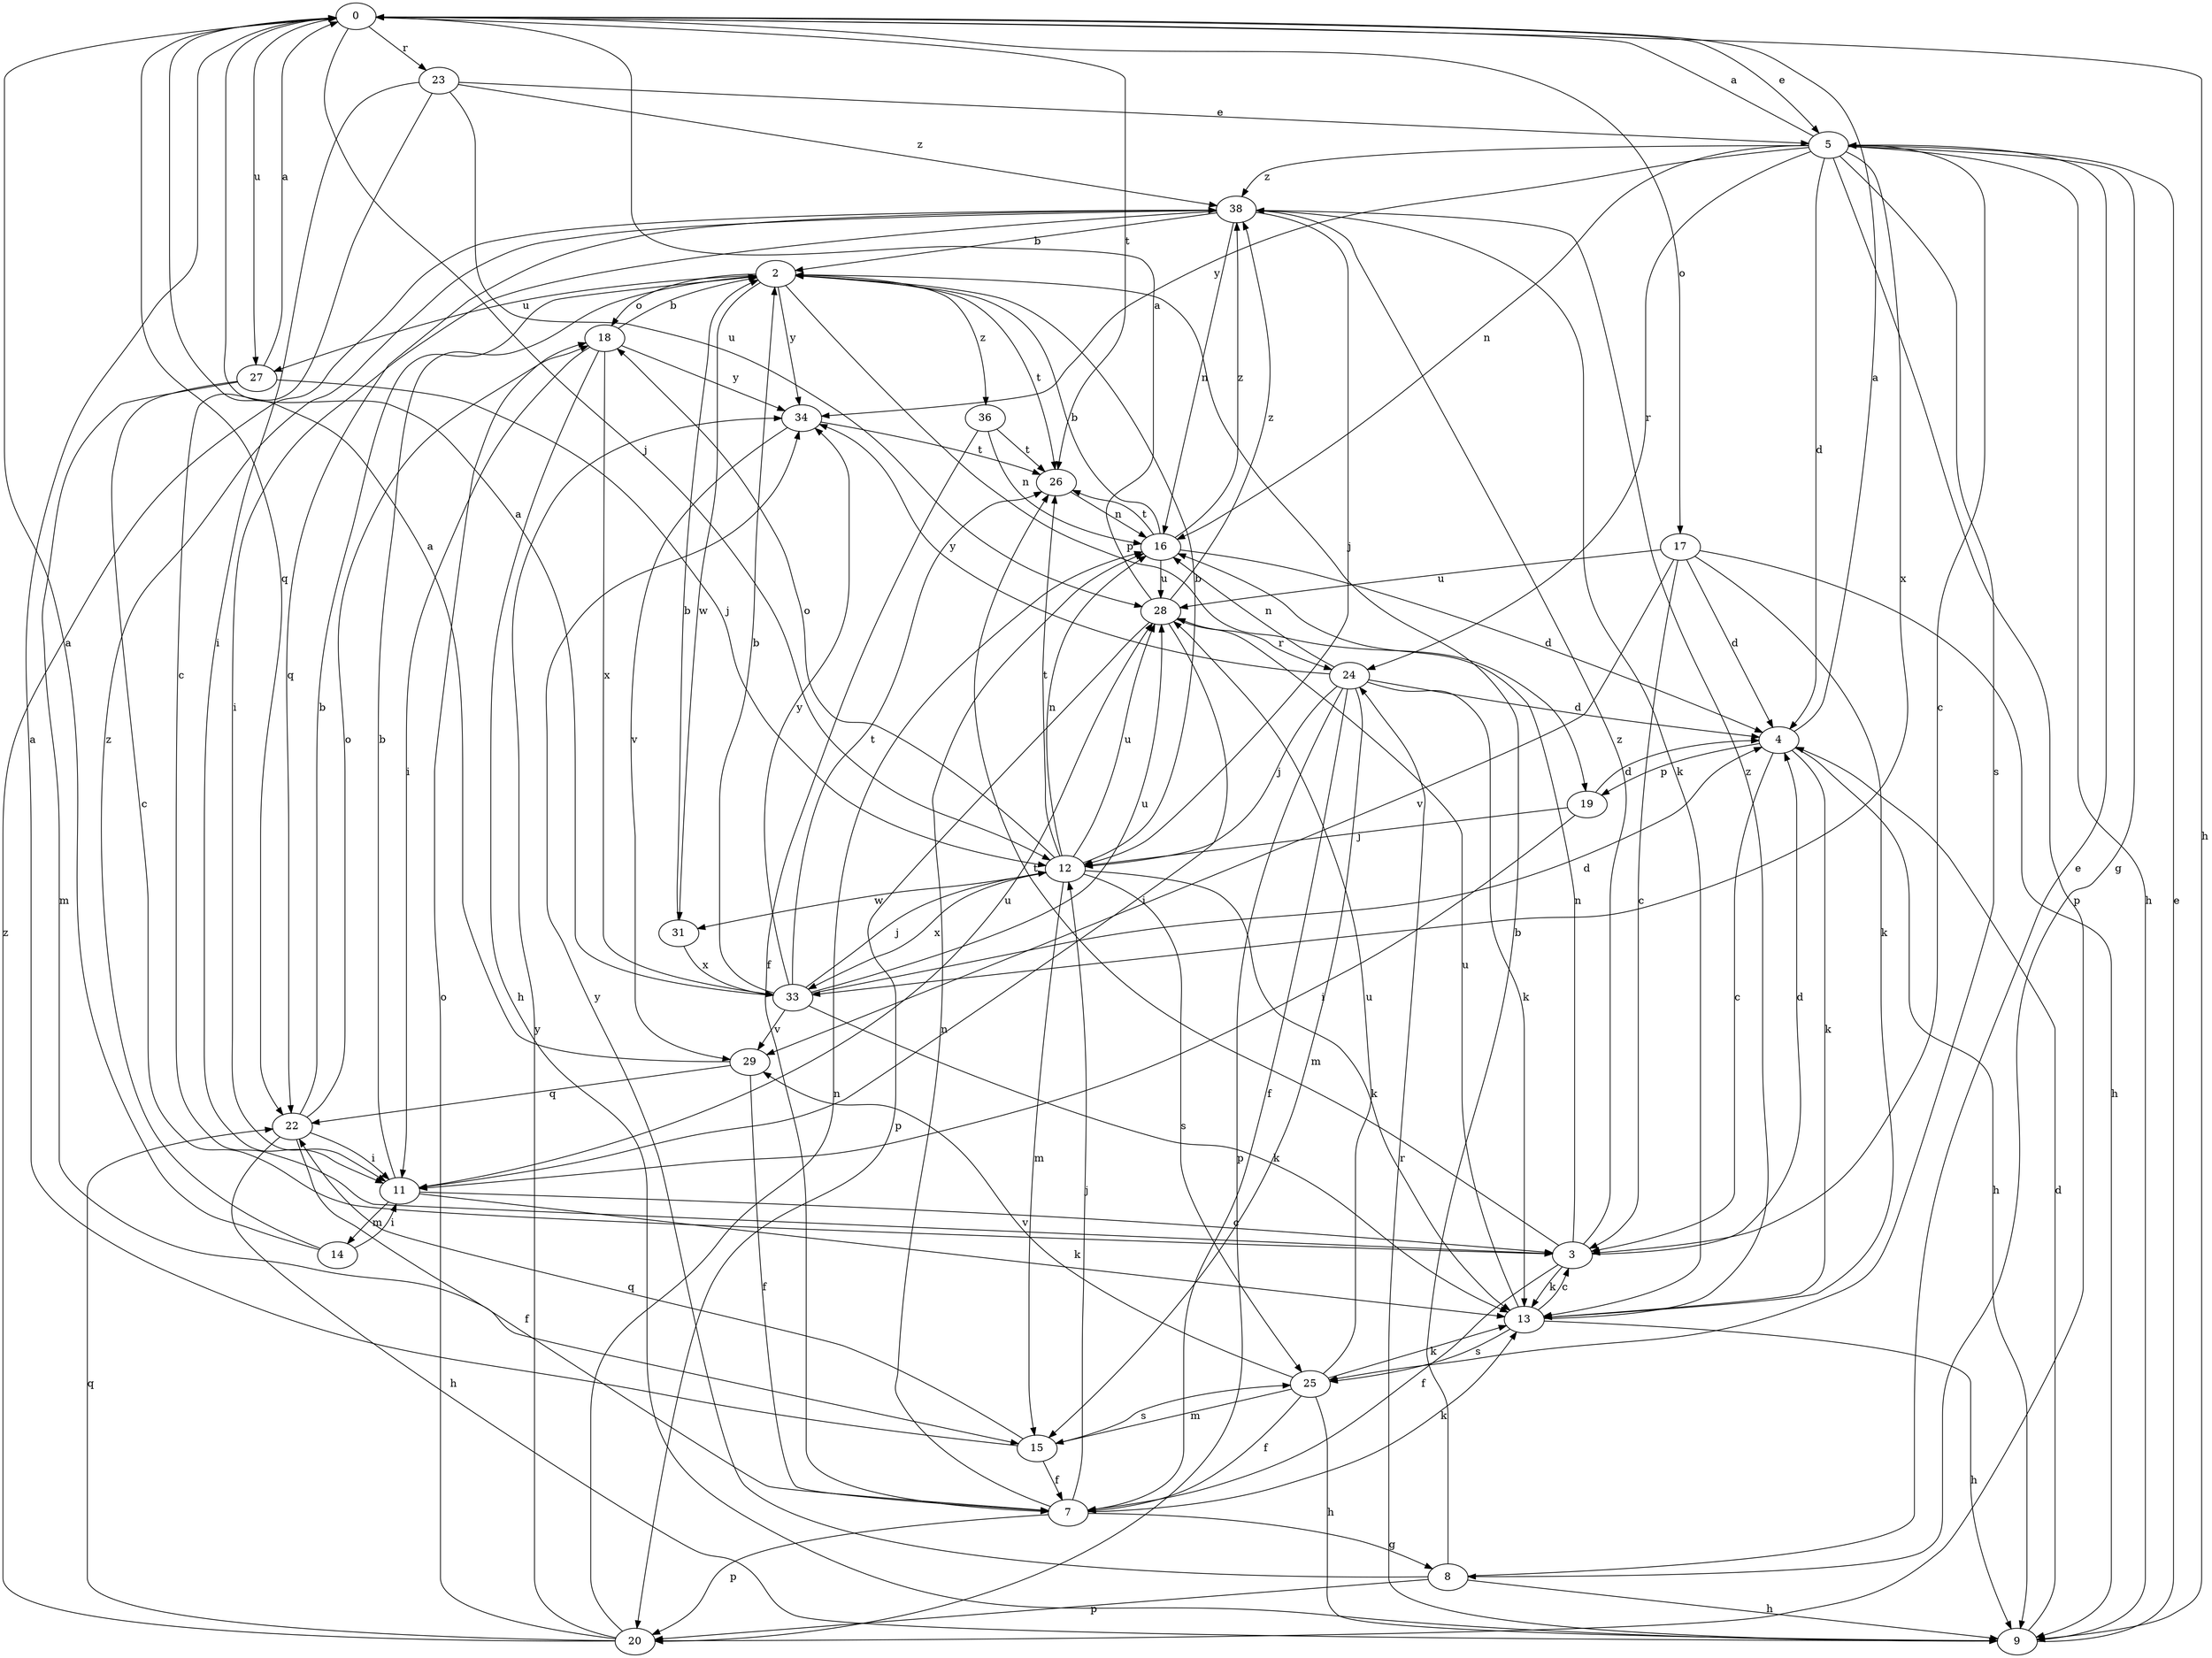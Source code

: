 strict digraph  {
0;
2;
3;
4;
5;
7;
8;
9;
11;
12;
13;
14;
15;
16;
17;
18;
19;
20;
22;
23;
24;
25;
26;
27;
28;
29;
31;
33;
34;
36;
38;
0 -> 5  [label=e];
0 -> 9  [label=h];
0 -> 12  [label=j];
0 -> 17  [label=o];
0 -> 22  [label=q];
0 -> 23  [label=r];
0 -> 26  [label=t];
0 -> 27  [label=u];
2 -> 18  [label=o];
2 -> 19  [label=p];
2 -> 26  [label=t];
2 -> 27  [label=u];
2 -> 31  [label=w];
2 -> 34  [label=y];
2 -> 36  [label=z];
3 -> 4  [label=d];
3 -> 7  [label=f];
3 -> 13  [label=k];
3 -> 16  [label=n];
3 -> 26  [label=t];
3 -> 38  [label=z];
4 -> 0  [label=a];
4 -> 3  [label=c];
4 -> 9  [label=h];
4 -> 13  [label=k];
4 -> 19  [label=p];
5 -> 0  [label=a];
5 -> 3  [label=c];
5 -> 4  [label=d];
5 -> 8  [label=g];
5 -> 9  [label=h];
5 -> 16  [label=n];
5 -> 20  [label=p];
5 -> 24  [label=r];
5 -> 25  [label=s];
5 -> 33  [label=x];
5 -> 34  [label=y];
5 -> 38  [label=z];
7 -> 8  [label=g];
7 -> 12  [label=j];
7 -> 13  [label=k];
7 -> 16  [label=n];
7 -> 20  [label=p];
8 -> 2  [label=b];
8 -> 5  [label=e];
8 -> 9  [label=h];
8 -> 20  [label=p];
8 -> 34  [label=y];
9 -> 4  [label=d];
9 -> 5  [label=e];
9 -> 24  [label=r];
11 -> 2  [label=b];
11 -> 3  [label=c];
11 -> 13  [label=k];
11 -> 14  [label=m];
11 -> 28  [label=u];
12 -> 2  [label=b];
12 -> 13  [label=k];
12 -> 15  [label=m];
12 -> 16  [label=n];
12 -> 18  [label=o];
12 -> 25  [label=s];
12 -> 26  [label=t];
12 -> 28  [label=u];
12 -> 31  [label=w];
12 -> 33  [label=x];
13 -> 3  [label=c];
13 -> 9  [label=h];
13 -> 25  [label=s];
13 -> 28  [label=u];
13 -> 38  [label=z];
14 -> 0  [label=a];
14 -> 11  [label=i];
14 -> 38  [label=z];
15 -> 0  [label=a];
15 -> 7  [label=f];
15 -> 22  [label=q];
15 -> 25  [label=s];
16 -> 2  [label=b];
16 -> 4  [label=d];
16 -> 26  [label=t];
16 -> 28  [label=u];
16 -> 38  [label=z];
17 -> 3  [label=c];
17 -> 4  [label=d];
17 -> 9  [label=h];
17 -> 13  [label=k];
17 -> 28  [label=u];
17 -> 29  [label=v];
18 -> 2  [label=b];
18 -> 9  [label=h];
18 -> 11  [label=i];
18 -> 33  [label=x];
18 -> 34  [label=y];
19 -> 4  [label=d];
19 -> 11  [label=i];
19 -> 12  [label=j];
20 -> 16  [label=n];
20 -> 18  [label=o];
20 -> 22  [label=q];
20 -> 34  [label=y];
20 -> 38  [label=z];
22 -> 2  [label=b];
22 -> 7  [label=f];
22 -> 9  [label=h];
22 -> 11  [label=i];
22 -> 18  [label=o];
23 -> 3  [label=c];
23 -> 5  [label=e];
23 -> 11  [label=i];
23 -> 28  [label=u];
23 -> 38  [label=z];
24 -> 4  [label=d];
24 -> 7  [label=f];
24 -> 12  [label=j];
24 -> 13  [label=k];
24 -> 15  [label=m];
24 -> 16  [label=n];
24 -> 20  [label=p];
24 -> 34  [label=y];
25 -> 7  [label=f];
25 -> 9  [label=h];
25 -> 13  [label=k];
25 -> 15  [label=m];
25 -> 28  [label=u];
25 -> 29  [label=v];
26 -> 16  [label=n];
27 -> 0  [label=a];
27 -> 3  [label=c];
27 -> 12  [label=j];
27 -> 15  [label=m];
28 -> 0  [label=a];
28 -> 11  [label=i];
28 -> 20  [label=p];
28 -> 24  [label=r];
28 -> 38  [label=z];
29 -> 0  [label=a];
29 -> 7  [label=f];
29 -> 22  [label=q];
31 -> 2  [label=b];
31 -> 33  [label=x];
33 -> 0  [label=a];
33 -> 2  [label=b];
33 -> 4  [label=d];
33 -> 12  [label=j];
33 -> 13  [label=k];
33 -> 26  [label=t];
33 -> 28  [label=u];
33 -> 29  [label=v];
33 -> 34  [label=y];
34 -> 26  [label=t];
34 -> 29  [label=v];
36 -> 7  [label=f];
36 -> 16  [label=n];
36 -> 26  [label=t];
38 -> 2  [label=b];
38 -> 11  [label=i];
38 -> 12  [label=j];
38 -> 13  [label=k];
38 -> 16  [label=n];
38 -> 22  [label=q];
}
